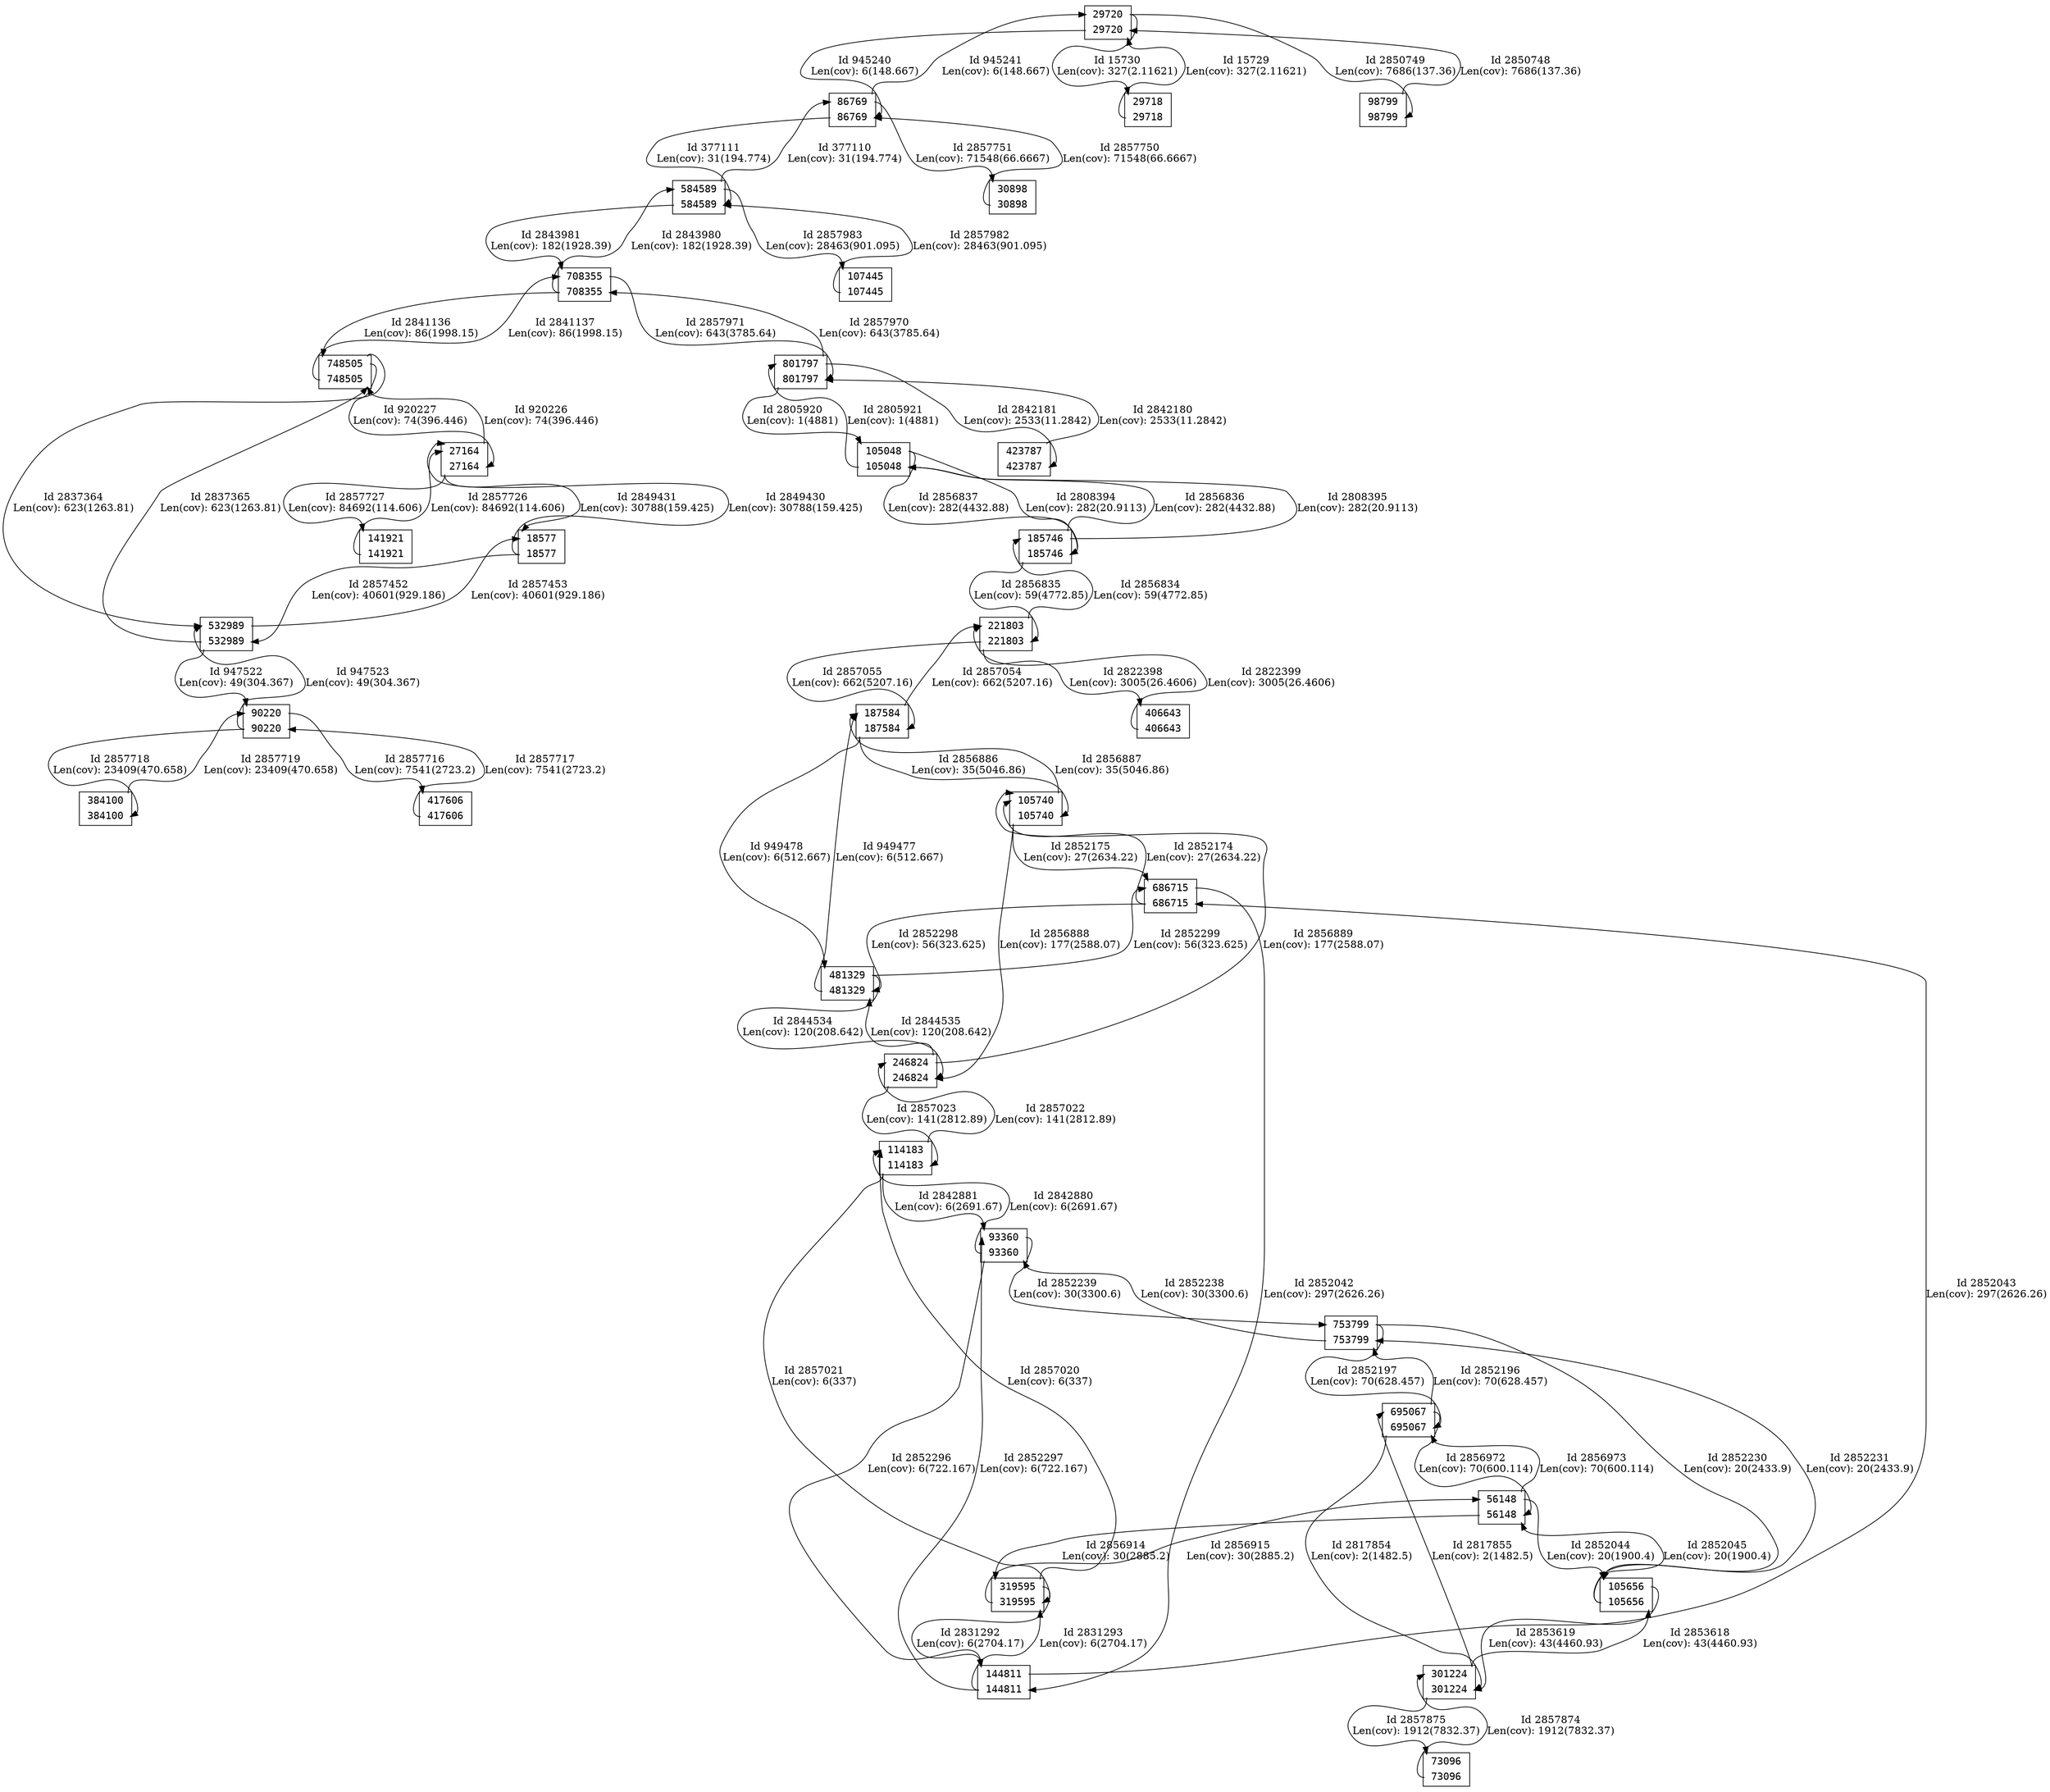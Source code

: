 digraph mygraph {
node[fontname=<Courier>,shape=<plaintext>]
vertex_0x26dba760_0x26dbb4b0[label=<<TABLE bgcolor = "white">
<TR><TD BORDER = "0" PORT = "port_0x26dba760_in"></TD><TD BORDER = "0" PORT = "port_">29719</TD><TD BORDER = "0" PORT = "port_0x26dba760out_"></TD></TR>
<TR><TD BORDER = "0" PORT = "port_0x26dbb4b0out_"></TD><TD BORDER = "0" PORT = "port_">29719</TD><TD BORDER = "0" PORT = "port_0x26dbb4b0_in"></TD></TR>
</TABLE>>,style=<filled>,color=<black>,fillcolor=<white>]
vertex_0x26dba7f0_0x26dbaee0[label=<<TABLE bgcolor = "white">
<TR><TD BORDER = "0" PORT = "port_0x26dba7f0_in"></TD><TD BORDER = "0" PORT = "port_">29717</TD><TD BORDER = "0" PORT = "port_0x26dba7f0out_"></TD></TR>
<TR><TD BORDER = "0" PORT = "port_0x26dbaee0out_"></TD><TD BORDER = "0" PORT = "port_">29717</TD><TD BORDER = "0" PORT = "port_0x26dbaee0_in"></TD></TR>
</TABLE>>,style=<filled>,color=<black>,fillcolor=<white>]
vertex_0x26dba7f0_0x26dbaee0[label=<<TABLE bgcolor = "white">
<TR><TD BORDER = "0" PORT = "port_0x26dbaee0_in"></TD><TD BORDER = "0" PORT = "port_">29718</TD><TD BORDER = "0" PORT = "port_0x26dbaee0out_"></TD></TR>
<TR><TD BORDER = "0" PORT = "port_0x26dba7f0out_"></TD><TD BORDER = "0" PORT = "port_">29718</TD><TD BORDER = "0" PORT = "port_0x26dba7f0_in"></TD></TR>
</TABLE>>,style=<filled>,color=<black>,fillcolor=<white>]
vertex_0x26dba760_0x26dbb4b0[label=<<TABLE bgcolor = "white">
<TR><TD BORDER = "0" PORT = "port_0x26dbb4b0_in"></TD><TD BORDER = "0" PORT = "port_">29720</TD><TD BORDER = "0" PORT = "port_0x26dbb4b0out_"></TD></TR>
<TR><TD BORDER = "0" PORT = "port_0x26dba760out_"></TD><TD BORDER = "0" PORT = "port_">29720</TD><TD BORDER = "0" PORT = "port_0x26dba760_in"></TD></TR>
</TABLE>>,style=<filled>,color=<black>,fillcolor=<white>]
vertex_0x26dbb5d0_0x26dbc0a0[label=<<TABLE bgcolor = "white">
<TR><TD BORDER = "0" PORT = "port_0x26dbb5d0_in"></TD><TD BORDER = "0" PORT = "port_">30897</TD><TD BORDER = "0" PORT = "port_0x26dbb5d0out_"></TD></TR>
<TR><TD BORDER = "0" PORT = "port_0x26dbc0a0out_"></TD><TD BORDER = "0" PORT = "port_">30897</TD><TD BORDER = "0" PORT = "port_0x26dbc0a0_in"></TD></TR>
</TABLE>>,style=<filled>,color=<black>,fillcolor=<white>]
vertex_0x26dbb5d0_0x26dbc0a0[label=<<TABLE bgcolor = "white">
<TR><TD BORDER = "0" PORT = "port_0x26dbc0a0_in"></TD><TD BORDER = "0" PORT = "port_">30898</TD><TD BORDER = "0" PORT = "port_0x26dbc0a0out_"></TD></TR>
<TR><TD BORDER = "0" PORT = "port_0x26dbb5d0out_"></TD><TD BORDER = "0" PORT = "port_">30898</TD><TD BORDER = "0" PORT = "port_0x26dbb5d0_in"></TD></TR>
</TABLE>>,style=<filled>,color=<black>,fillcolor=<white>]
vertex_0x26dbc0f0_0x26dbc5c0[label=<<TABLE bgcolor = "white">
<TR><TD BORDER = "0" PORT = "port_0x26dbc0f0_in"></TD><TD BORDER = "0" PORT = "port_">18578</TD><TD BORDER = "0" PORT = "port_0x26dbc0f0out_"></TD></TR>
<TR><TD BORDER = "0" PORT = "port_0x26dbc5c0out_"></TD><TD BORDER = "0" PORT = "port_">18578</TD><TD BORDER = "0" PORT = "port_0x26dbc5c0_in"></TD></TR>
</TABLE>>,style=<filled>,color=<black>,fillcolor=<white>]
vertex_0x26dbc0f0_0x26dbc5c0[label=<<TABLE bgcolor = "white">
<TR><TD BORDER = "0" PORT = "port_0x26dbc5c0_in"></TD><TD BORDER = "0" PORT = "port_">18577</TD><TD BORDER = "0" PORT = "port_0x26dbc5c0out_"></TD></TR>
<TR><TD BORDER = "0" PORT = "port_0x26dbc0f0out_"></TD><TD BORDER = "0" PORT = "port_">18577</TD><TD BORDER = "0" PORT = "port_0x26dbc0f0_in"></TD></TR>
</TABLE>>,style=<filled>,color=<black>,fillcolor=<white>]
vertex_0x26dbc610_0x26dbc660[label=<<TABLE bgcolor = "white">
<TR><TD BORDER = "0" PORT = "port_0x26dbc610_in"></TD><TD BORDER = "0" PORT = "port_">27163</TD><TD BORDER = "0" PORT = "port_0x26dbc610out_"></TD></TR>
<TR><TD BORDER = "0" PORT = "port_0x26dbc660out_"></TD><TD BORDER = "0" PORT = "port_">27163</TD><TD BORDER = "0" PORT = "port_0x26dbc660_in"></TD></TR>
</TABLE>>,style=<filled>,color=<black>,fillcolor=<white>]
vertex_0x26dbc610_0x26dbc660[label=<<TABLE bgcolor = "white">
<TR><TD BORDER = "0" PORT = "port_0x26dbc660_in"></TD><TD BORDER = "0" PORT = "port_">27164</TD><TD BORDER = "0" PORT = "port_0x26dbc660out_"></TD></TR>
<TR><TD BORDER = "0" PORT = "port_0x26dbc610out_"></TD><TD BORDER = "0" PORT = "port_">27164</TD><TD BORDER = "0" PORT = "port_0x26dbc610_in"></TD></TR>
</TABLE>>,style=<filled>,color=<black>,fillcolor=<white>]
vertex_0x26dbc6b0_0x26dbc700[label=<<TABLE bgcolor = "white">
<TR><TD BORDER = "0" PORT = "port_0x26dbc6b0_in"></TD><TD BORDER = "0" PORT = "port_">56147</TD><TD BORDER = "0" PORT = "port_0x26dbc6b0out_"></TD></TR>
<TR><TD BORDER = "0" PORT = "port_0x26dbc700out_"></TD><TD BORDER = "0" PORT = "port_">56147</TD><TD BORDER = "0" PORT = "port_0x26dbc700_in"></TD></TR>
</TABLE>>,style=<filled>,color=<black>,fillcolor=<white>]
vertex_0x26dbc6b0_0x26dbc700[label=<<TABLE bgcolor = "white">
<TR><TD BORDER = "0" PORT = "port_0x26dbc700_in"></TD><TD BORDER = "0" PORT = "port_">56148</TD><TD BORDER = "0" PORT = "port_0x26dbc700out_"></TD></TR>
<TR><TD BORDER = "0" PORT = "port_0x26dbc6b0out_"></TD><TD BORDER = "0" PORT = "port_">56148</TD><TD BORDER = "0" PORT = "port_0x26dbc6b0_in"></TD></TR>
</TABLE>>,style=<filled>,color=<black>,fillcolor=<white>]
vertex_0x26dbc750_0x26dbc7a0[label=<<TABLE bgcolor = "white">
<TR><TD BORDER = "0" PORT = "port_0x26dbc750_in"></TD><TD BORDER = "0" PORT = "port_">801798</TD><TD BORDER = "0" PORT = "port_0x26dbc750out_"></TD></TR>
<TR><TD BORDER = "0" PORT = "port_0x26dbc7a0out_"></TD><TD BORDER = "0" PORT = "port_">801798</TD><TD BORDER = "0" PORT = "port_0x26dbc7a0_in"></TD></TR>
</TABLE>>,style=<filled>,color=<black>,fillcolor=<white>]
vertex_0x26dbc750_0x26dbc7a0[label=<<TABLE bgcolor = "white">
<TR><TD BORDER = "0" PORT = "port_0x26dbc7a0_in"></TD><TD BORDER = "0" PORT = "port_">801797</TD><TD BORDER = "0" PORT = "port_0x26dbc7a0out_"></TD></TR>
<TR><TD BORDER = "0" PORT = "port_0x26dbc750out_"></TD><TD BORDER = "0" PORT = "port_">801797</TD><TD BORDER = "0" PORT = "port_0x26dbc750_in"></TD></TR>
</TABLE>>,style=<filled>,color=<black>,fillcolor=<white>]
vertex_0x26dbc820_0x26dbc870[label=<<TABLE bgcolor = "white">
<TR><TD BORDER = "0" PORT = "port_0x26dbc820_in"></TD><TD BORDER = "0" PORT = "port_">73095</TD><TD BORDER = "0" PORT = "port_0x26dbc820out_"></TD></TR>
<TR><TD BORDER = "0" PORT = "port_0x26dbc870out_"></TD><TD BORDER = "0" PORT = "port_">73095</TD><TD BORDER = "0" PORT = "port_0x26dbc870_in"></TD></TR>
</TABLE>>,style=<filled>,color=<black>,fillcolor=<white>]
vertex_0x26dbc820_0x26dbc870[label=<<TABLE bgcolor = "white">
<TR><TD BORDER = "0" PORT = "port_0x26dbc870_in"></TD><TD BORDER = "0" PORT = "port_">73096</TD><TD BORDER = "0" PORT = "port_0x26dbc870out_"></TD></TR>
<TR><TD BORDER = "0" PORT = "port_0x26dbc820out_"></TD><TD BORDER = "0" PORT = "port_">73096</TD><TD BORDER = "0" PORT = "port_0x26dbc820_in"></TD></TR>
</TABLE>>,style=<filled>,color=<black>,fillcolor=<white>]
vertex_0x26dbc8c0_0x26dbc910[label=<<TABLE bgcolor = "white">
<TR><TD BORDER = "0" PORT = "port_0x26dbc8c0_in"></TD><TD BORDER = "0" PORT = "port_">686716</TD><TD BORDER = "0" PORT = "port_0x26dbc8c0out_"></TD></TR>
<TR><TD BORDER = "0" PORT = "port_0x26dbc910out_"></TD><TD BORDER = "0" PORT = "port_">686716</TD><TD BORDER = "0" PORT = "port_0x26dbc910_in"></TD></TR>
</TABLE>>,style=<filled>,color=<black>,fillcolor=<white>]
vertex_0x26dbc8c0_0x26dbc910[label=<<TABLE bgcolor = "white">
<TR><TD BORDER = "0" PORT = "port_0x26dbc910_in"></TD><TD BORDER = "0" PORT = "port_">686715</TD><TD BORDER = "0" PORT = "port_0x26dbc910out_"></TD></TR>
<TR><TD BORDER = "0" PORT = "port_0x26dbc8c0out_"></TD><TD BORDER = "0" PORT = "port_">686715</TD><TD BORDER = "0" PORT = "port_0x26dbc8c0_in"></TD></TR>
</TABLE>>,style=<filled>,color=<black>,fillcolor=<white>]
vertex_0x26dbc960_0x26dbc9b0[label=<<TABLE bgcolor = "white">
<TR><TD BORDER = "0" PORT = "port_0x26dbc960_in"></TD><TD BORDER = "0" PORT = "port_">695068</TD><TD BORDER = "0" PORT = "port_0x26dbc960out_"></TD></TR>
<TR><TD BORDER = "0" PORT = "port_0x26dbc9b0out_"></TD><TD BORDER = "0" PORT = "port_">695068</TD><TD BORDER = "0" PORT = "port_0x26dbc9b0_in"></TD></TR>
</TABLE>>,style=<filled>,color=<black>,fillcolor=<white>]
vertex_0x26dbc960_0x26dbc9b0[label=<<TABLE bgcolor = "white">
<TR><TD BORDER = "0" PORT = "port_0x26dbc9b0_in"></TD><TD BORDER = "0" PORT = "port_">695067</TD><TD BORDER = "0" PORT = "port_0x26dbc9b0out_"></TD></TR>
<TR><TD BORDER = "0" PORT = "port_0x26dbc960out_"></TD><TD BORDER = "0" PORT = "port_">695067</TD><TD BORDER = "0" PORT = "port_0x26dbc960_in"></TD></TR>
</TABLE>>,style=<filled>,color=<black>,fillcolor=<white>]
vertex_0x26dbca00_0x26dbca50[label=<<TABLE bgcolor = "white">
<TR><TD BORDER = "0" PORT = "port_0x26dbca00_in"></TD><TD BORDER = "0" PORT = "port_">708356</TD><TD BORDER = "0" PORT = "port_0x26dbca00out_"></TD></TR>
<TR><TD BORDER = "0" PORT = "port_0x26dbca50out_"></TD><TD BORDER = "0" PORT = "port_">708356</TD><TD BORDER = "0" PORT = "port_0x26dbca50_in"></TD></TR>
</TABLE>>,style=<filled>,color=<black>,fillcolor=<white>]
vertex_0x26dbca00_0x26dbca50[label=<<TABLE bgcolor = "white">
<TR><TD BORDER = "0" PORT = "port_0x26dbca50_in"></TD><TD BORDER = "0" PORT = "port_">708355</TD><TD BORDER = "0" PORT = "port_0x26dbca50out_"></TD></TR>
<TR><TD BORDER = "0" PORT = "port_0x26dbca00out_"></TD><TD BORDER = "0" PORT = "port_">708355</TD><TD BORDER = "0" PORT = "port_0x26dbca00_in"></TD></TR>
</TABLE>>,style=<filled>,color=<black>,fillcolor=<white>]
vertex_0x26dbcaa0_0x26dbcaf0[label=<<TABLE bgcolor = "white">
<TR><TD BORDER = "0" PORT = "port_0x26dbcaa0_in"></TD><TD BORDER = "0" PORT = "port_">748506</TD><TD BORDER = "0" PORT = "port_0x26dbcaa0out_"></TD></TR>
<TR><TD BORDER = "0" PORT = "port_0x26dbcaf0out_"></TD><TD BORDER = "0" PORT = "port_">748506</TD><TD BORDER = "0" PORT = "port_0x26dbcaf0_in"></TD></TR>
</TABLE>>,style=<filled>,color=<black>,fillcolor=<white>]
vertex_0x26dbcaa0_0x26dbcaf0[label=<<TABLE bgcolor = "white">
<TR><TD BORDER = "0" PORT = "port_0x26dbcaf0_in"></TD><TD BORDER = "0" PORT = "port_">748505</TD><TD BORDER = "0" PORT = "port_0x26dbcaf0out_"></TD></TR>
<TR><TD BORDER = "0" PORT = "port_0x26dbcaa0out_"></TD><TD BORDER = "0" PORT = "port_">748505</TD><TD BORDER = "0" PORT = "port_0x26dbcaa0_in"></TD></TR>
</TABLE>>,style=<filled>,color=<black>,fillcolor=<white>]
vertex_0x26dbcb60_0x26dbcbb0[label=<<TABLE bgcolor = "white">
<TR><TD BORDER = "0" PORT = "port_0x26dbcb60_in"></TD><TD BORDER = "0" PORT = "port_">753800</TD><TD BORDER = "0" PORT = "port_0x26dbcb60out_"></TD></TR>
<TR><TD BORDER = "0" PORT = "port_0x26dbcbb0out_"></TD><TD BORDER = "0" PORT = "port_">753800</TD><TD BORDER = "0" PORT = "port_0x26dbcbb0_in"></TD></TR>
</TABLE>>,style=<filled>,color=<black>,fillcolor=<white>]
vertex_0x26dbcb60_0x26dbcbb0[label=<<TABLE bgcolor = "white">
<TR><TD BORDER = "0" PORT = "port_0x26dbcbb0_in"></TD><TD BORDER = "0" PORT = "port_">753799</TD><TD BORDER = "0" PORT = "port_0x26dbcbb0out_"></TD></TR>
<TR><TD BORDER = "0" PORT = "port_0x26dbcb60out_"></TD><TD BORDER = "0" PORT = "port_">753799</TD><TD BORDER = "0" PORT = "port_0x26dbcb60_in"></TD></TR>
</TABLE>>,style=<filled>,color=<black>,fillcolor=<white>]
vertex_0x26dbcc40_0x26dbcc90[label=<<TABLE bgcolor = "white">
<TR><TD BORDER = "0" PORT = "port_0x26dbcc40_in"></TD><TD BORDER = "0" PORT = "port_">185745</TD><TD BORDER = "0" PORT = "port_0x26dbcc40out_"></TD></TR>
<TR><TD BORDER = "0" PORT = "port_0x26dbcc90out_"></TD><TD BORDER = "0" PORT = "port_">185745</TD><TD BORDER = "0" PORT = "port_0x26dbcc90_in"></TD></TR>
</TABLE>>,style=<filled>,color=<black>,fillcolor=<white>]
vertex_0x26dbcc40_0x26dbcc90[label=<<TABLE bgcolor = "white">
<TR><TD BORDER = "0" PORT = "port_0x26dbcc90_in"></TD><TD BORDER = "0" PORT = "port_">185746</TD><TD BORDER = "0" PORT = "port_0x26dbcc90out_"></TD></TR>
<TR><TD BORDER = "0" PORT = "port_0x26dbcc40out_"></TD><TD BORDER = "0" PORT = "port_">185746</TD><TD BORDER = "0" PORT = "port_0x26dbcc40_in"></TD></TR>
</TABLE>>,style=<filled>,color=<black>,fillcolor=<white>]
vertex_0x26dbcd20_0x26dbcd70[label=<<TABLE bgcolor = "white">
<TR><TD BORDER = "0" PORT = "port_0x26dbcd20_in"></TD><TD BORDER = "0" PORT = "port_">187583</TD><TD BORDER = "0" PORT = "port_0x26dbcd20out_"></TD></TR>
<TR><TD BORDER = "0" PORT = "port_0x26dbcd70out_"></TD><TD BORDER = "0" PORT = "port_">187583</TD><TD BORDER = "0" PORT = "port_0x26dbcd70_in"></TD></TR>
</TABLE>>,style=<filled>,color=<black>,fillcolor=<white>]
vertex_0x26dbcd20_0x26dbcd70[label=<<TABLE bgcolor = "white">
<TR><TD BORDER = "0" PORT = "port_0x26dbcd70_in"></TD><TD BORDER = "0" PORT = "port_">187584</TD><TD BORDER = "0" PORT = "port_0x26dbcd70out_"></TD></TR>
<TR><TD BORDER = "0" PORT = "port_0x26dbcd20out_"></TD><TD BORDER = "0" PORT = "port_">187584</TD><TD BORDER = "0" PORT = "port_0x26dbcd20_in"></TD></TR>
</TABLE>>,style=<filled>,color=<black>,fillcolor=<white>]
vertex_0x26dbcdf0_0x26dbce40[label=<<TABLE bgcolor = "white">
<TR><TD BORDER = "0" PORT = "port_0x26dbcdf0_in"></TD><TD BORDER = "0" PORT = "port_">86770</TD><TD BORDER = "0" PORT = "port_0x26dbcdf0out_"></TD></TR>
<TR><TD BORDER = "0" PORT = "port_0x26dbce40out_"></TD><TD BORDER = "0" PORT = "port_">86770</TD><TD BORDER = "0" PORT = "port_0x26dbce40_in"></TD></TR>
</TABLE>>,style=<filled>,color=<black>,fillcolor=<white>]
vertex_0x26dbcdf0_0x26dbce40[label=<<TABLE bgcolor = "white">
<TR><TD BORDER = "0" PORT = "port_0x26dbce40_in"></TD><TD BORDER = "0" PORT = "port_">86769</TD><TD BORDER = "0" PORT = "port_0x26dbce40out_"></TD></TR>
<TR><TD BORDER = "0" PORT = "port_0x26dbcdf0out_"></TD><TD BORDER = "0" PORT = "port_">86769</TD><TD BORDER = "0" PORT = "port_0x26dbcdf0_in"></TD></TR>
</TABLE>>,style=<filled>,color=<black>,fillcolor=<white>]
vertex_0x26dbced0_0x26dbcf20[label=<<TABLE bgcolor = "white">
<TR><TD BORDER = "0" PORT = "port_0x26dbced0_in"></TD><TD BORDER = "0" PORT = "port_">90219</TD><TD BORDER = "0" PORT = "port_0x26dbced0out_"></TD></TR>
<TR><TD BORDER = "0" PORT = "port_0x26dbcf20out_"></TD><TD BORDER = "0" PORT = "port_">90219</TD><TD BORDER = "0" PORT = "port_0x26dbcf20_in"></TD></TR>
</TABLE>>,style=<filled>,color=<black>,fillcolor=<white>]
vertex_0x26dbced0_0x26dbcf20[label=<<TABLE bgcolor = "white">
<TR><TD BORDER = "0" PORT = "port_0x26dbcf20_in"></TD><TD BORDER = "0" PORT = "port_">90220</TD><TD BORDER = "0" PORT = "port_0x26dbcf20out_"></TD></TR>
<TR><TD BORDER = "0" PORT = "port_0x26dbced0out_"></TD><TD BORDER = "0" PORT = "port_">90220</TD><TD BORDER = "0" PORT = "port_0x26dbced0_in"></TD></TR>
</TABLE>>,style=<filled>,color=<black>,fillcolor=<white>]
vertex_0x26dbcfb0_0x26dbd000[label=<<TABLE bgcolor = "white">
<TR><TD BORDER = "0" PORT = "port_0x26dbcfb0_in"></TD><TD BORDER = "0" PORT = "port_">93359</TD><TD BORDER = "0" PORT = "port_0x26dbcfb0out_"></TD></TR>
<TR><TD BORDER = "0" PORT = "port_0x26dbd000out_"></TD><TD BORDER = "0" PORT = "port_">93359</TD><TD BORDER = "0" PORT = "port_0x26dbd000_in"></TD></TR>
</TABLE>>,style=<filled>,color=<black>,fillcolor=<white>]
vertex_0x26dbcfb0_0x26dbd000[label=<<TABLE bgcolor = "white">
<TR><TD BORDER = "0" PORT = "port_0x26dbd000_in"></TD><TD BORDER = "0" PORT = "port_">93360</TD><TD BORDER = "0" PORT = "port_0x26dbd000out_"></TD></TR>
<TR><TD BORDER = "0" PORT = "port_0x26dbcfb0out_"></TD><TD BORDER = "0" PORT = "port_">93360</TD><TD BORDER = "0" PORT = "port_0x26dbcfb0_in"></TD></TR>
</TABLE>>,style=<filled>,color=<black>,fillcolor=<white>]
vertex_0x26dbd090_0x26dbd0e0[label=<<TABLE bgcolor = "white">
<TR><TD BORDER = "0" PORT = "port_0x26dbd090_in"></TD><TD BORDER = "0" PORT = "port_">98800</TD><TD BORDER = "0" PORT = "port_0x26dbd090out_"></TD></TR>
<TR><TD BORDER = "0" PORT = "port_0x26dbd0e0out_"></TD><TD BORDER = "0" PORT = "port_">98800</TD><TD BORDER = "0" PORT = "port_0x26dbd0e0_in"></TD></TR>
</TABLE>>,style=<filled>,color=<black>,fillcolor=<white>]
vertex_0x26dbd090_0x26dbd0e0[label=<<TABLE bgcolor = "white">
<TR><TD BORDER = "0" PORT = "port_0x26dbd0e0_in"></TD><TD BORDER = "0" PORT = "port_">98799</TD><TD BORDER = "0" PORT = "port_0x26dbd0e0out_"></TD></TR>
<TR><TD BORDER = "0" PORT = "port_0x26dbd090out_"></TD><TD BORDER = "0" PORT = "port_">98799</TD><TD BORDER = "0" PORT = "port_0x26dbd090_in"></TD></TR>
</TABLE>>,style=<filled>,color=<black>,fillcolor=<white>]
vertex_0x26dbd170_0x26dbd1c0[label=<<TABLE bgcolor = "white">
<TR><TD BORDER = "0" PORT = "port_0x26dbd170_in"></TD><TD BORDER = "0" PORT = "port_">105047</TD><TD BORDER = "0" PORT = "port_0x26dbd170out_"></TD></TR>
<TR><TD BORDER = "0" PORT = "port_0x26dbd1c0out_"></TD><TD BORDER = "0" PORT = "port_">105047</TD><TD BORDER = "0" PORT = "port_0x26dbd1c0_in"></TD></TR>
</TABLE>>,style=<filled>,color=<black>,fillcolor=<white>]
vertex_0x26dbd170_0x26dbd1c0[label=<<TABLE bgcolor = "white">
<TR><TD BORDER = "0" PORT = "port_0x26dbd1c0_in"></TD><TD BORDER = "0" PORT = "port_">105048</TD><TD BORDER = "0" PORT = "port_0x26dbd1c0out_"></TD></TR>
<TR><TD BORDER = "0" PORT = "port_0x26dbd170out_"></TD><TD BORDER = "0" PORT = "port_">105048</TD><TD BORDER = "0" PORT = "port_0x26dbd170_in"></TD></TR>
</TABLE>>,style=<filled>,color=<black>,fillcolor=<white>]
vertex_0x26dbd250_0x26dbd2a0[label=<<TABLE bgcolor = "white">
<TR><TD BORDER = "0" PORT = "port_0x26dbd250_in"></TD><TD BORDER = "0" PORT = "port_">105655</TD><TD BORDER = "0" PORT = "port_0x26dbd250out_"></TD></TR>
<TR><TD BORDER = "0" PORT = "port_0x26dbd2a0out_"></TD><TD BORDER = "0" PORT = "port_">105655</TD><TD BORDER = "0" PORT = "port_0x26dbd2a0_in"></TD></TR>
</TABLE>>,style=<filled>,color=<black>,fillcolor=<white>]
vertex_0x26dbd250_0x26dbd2a0[label=<<TABLE bgcolor = "white">
<TR><TD BORDER = "0" PORT = "port_0x26dbd2a0_in"></TD><TD BORDER = "0" PORT = "port_">105656</TD><TD BORDER = "0" PORT = "port_0x26dbd2a0out_"></TD></TR>
<TR><TD BORDER = "0" PORT = "port_0x26dbd250out_"></TD><TD BORDER = "0" PORT = "port_">105656</TD><TD BORDER = "0" PORT = "port_0x26dbd250_in"></TD></TR>
</TABLE>>,style=<filled>,color=<black>,fillcolor=<white>]
vertex_0x26dbd330_0x26dbd380[label=<<TABLE bgcolor = "white">
<TR><TD BORDER = "0" PORT = "port_0x26dbd330_in"></TD><TD BORDER = "0" PORT = "port_">105739</TD><TD BORDER = "0" PORT = "port_0x26dbd330out_"></TD></TR>
<TR><TD BORDER = "0" PORT = "port_0x26dbd380out_"></TD><TD BORDER = "0" PORT = "port_">105739</TD><TD BORDER = "0" PORT = "port_0x26dbd380_in"></TD></TR>
</TABLE>>,style=<filled>,color=<black>,fillcolor=<white>]
vertex_0x26dbd330_0x26dbd380[label=<<TABLE bgcolor = "white">
<TR><TD BORDER = "0" PORT = "port_0x26dbd380_in"></TD><TD BORDER = "0" PORT = "port_">105740</TD><TD BORDER = "0" PORT = "port_0x26dbd380out_"></TD></TR>
<TR><TD BORDER = "0" PORT = "port_0x26dbd330out_"></TD><TD BORDER = "0" PORT = "port_">105740</TD><TD BORDER = "0" PORT = "port_0x26dbd330_in"></TD></TR>
</TABLE>>,style=<filled>,color=<black>,fillcolor=<white>]
vertex_0x26dbd410_0x26dbd460[label=<<TABLE bgcolor = "white">
<TR><TD BORDER = "0" PORT = "port_0x26dbd410_in"></TD><TD BORDER = "0" PORT = "port_">107446</TD><TD BORDER = "0" PORT = "port_0x26dbd410out_"></TD></TR>
<TR><TD BORDER = "0" PORT = "port_0x26dbd460out_"></TD><TD BORDER = "0" PORT = "port_">107446</TD><TD BORDER = "0" PORT = "port_0x26dbd460_in"></TD></TR>
</TABLE>>,style=<filled>,color=<black>,fillcolor=<white>]
vertex_0x26dbd410_0x26dbd460[label=<<TABLE bgcolor = "white">
<TR><TD BORDER = "0" PORT = "port_0x26dbd460_in"></TD><TD BORDER = "0" PORT = "port_">107445</TD><TD BORDER = "0" PORT = "port_0x26dbd460out_"></TD></TR>
<TR><TD BORDER = "0" PORT = "port_0x26dbd410out_"></TD><TD BORDER = "0" PORT = "port_">107445</TD><TD BORDER = "0" PORT = "port_0x26dbd410_in"></TD></TR>
</TABLE>>,style=<filled>,color=<black>,fillcolor=<white>]
vertex_0x26dbd4f0_0x26dbd540[label=<<TABLE bgcolor = "white">
<TR><TD BORDER = "0" PORT = "port_0x26dbd4f0_in"></TD><TD BORDER = "0" PORT = "port_">114184</TD><TD BORDER = "0" PORT = "port_0x26dbd4f0out_"></TD></TR>
<TR><TD BORDER = "0" PORT = "port_0x26dbd540out_"></TD><TD BORDER = "0" PORT = "port_">114184</TD><TD BORDER = "0" PORT = "port_0x26dbd540_in"></TD></TR>
</TABLE>>,style=<filled>,color=<black>,fillcolor=<white>]
vertex_0x26dbd4f0_0x26dbd540[label=<<TABLE bgcolor = "white">
<TR><TD BORDER = "0" PORT = "port_0x26dbd540_in"></TD><TD BORDER = "0" PORT = "port_">114183</TD><TD BORDER = "0" PORT = "port_0x26dbd540out_"></TD></TR>
<TR><TD BORDER = "0" PORT = "port_0x26dbd4f0out_"></TD><TD BORDER = "0" PORT = "port_">114183</TD><TD BORDER = "0" PORT = "port_0x26dbd4f0_in"></TD></TR>
</TABLE>>,style=<filled>,color=<black>,fillcolor=<white>]
vertex_0x26dbd5d0_0x26dbd620[label=<<TABLE bgcolor = "white">
<TR><TD BORDER = "0" PORT = "port_0x26dbd5d0_in"></TD><TD BORDER = "0" PORT = "port_">141922</TD><TD BORDER = "0" PORT = "port_0x26dbd5d0out_"></TD></TR>
<TR><TD BORDER = "0" PORT = "port_0x26dbd620out_"></TD><TD BORDER = "0" PORT = "port_">141922</TD><TD BORDER = "0" PORT = "port_0x26dbd620_in"></TD></TR>
</TABLE>>,style=<filled>,color=<black>,fillcolor=<white>]
vertex_0x26dbd5d0_0x26dbd620[label=<<TABLE bgcolor = "white">
<TR><TD BORDER = "0" PORT = "port_0x26dbd620_in"></TD><TD BORDER = "0" PORT = "port_">141921</TD><TD BORDER = "0" PORT = "port_0x26dbd620out_"></TD></TR>
<TR><TD BORDER = "0" PORT = "port_0x26dbd5d0out_"></TD><TD BORDER = "0" PORT = "port_">141921</TD><TD BORDER = "0" PORT = "port_0x26dbd5d0_in"></TD></TR>
</TABLE>>,style=<filled>,color=<black>,fillcolor=<white>]
vertex_0x26dbd6b0_0x26dbd700[label=<<TABLE bgcolor = "white">
<TR><TD BORDER = "0" PORT = "port_0x26dbd6b0_in"></TD><TD BORDER = "0" PORT = "port_">144812</TD><TD BORDER = "0" PORT = "port_0x26dbd6b0out_"></TD></TR>
<TR><TD BORDER = "0" PORT = "port_0x26dbd700out_"></TD><TD BORDER = "0" PORT = "port_">144812</TD><TD BORDER = "0" PORT = "port_0x26dbd700_in"></TD></TR>
</TABLE>>,style=<filled>,color=<black>,fillcolor=<white>]
vertex_0x26dbd6b0_0x26dbd700[label=<<TABLE bgcolor = "white">
<TR><TD BORDER = "0" PORT = "port_0x26dbd700_in"></TD><TD BORDER = "0" PORT = "port_">144811</TD><TD BORDER = "0" PORT = "port_0x26dbd700out_"></TD></TR>
<TR><TD BORDER = "0" PORT = "port_0x26dbd6b0out_"></TD><TD BORDER = "0" PORT = "port_">144811</TD><TD BORDER = "0" PORT = "port_0x26dbd6b0_in"></TD></TR>
</TABLE>>,style=<filled>,color=<black>,fillcolor=<white>]
vertex_0x26dbdaf0_0x26dbdb40[label=<<TABLE bgcolor = "white">
<TR><TD BORDER = "0" PORT = "port_0x26dbdaf0_in"></TD><TD BORDER = "0" PORT = "port_">221804</TD><TD BORDER = "0" PORT = "port_0x26dbdaf0out_"></TD></TR>
<TR><TD BORDER = "0" PORT = "port_0x26dbdb40out_"></TD><TD BORDER = "0" PORT = "port_">221804</TD><TD BORDER = "0" PORT = "port_0x26dbdb40_in"></TD></TR>
</TABLE>>,style=<filled>,color=<black>,fillcolor=<white>]
vertex_0x26dbdaf0_0x26dbdb40[label=<<TABLE bgcolor = "white">
<TR><TD BORDER = "0" PORT = "port_0x26dbdb40_in"></TD><TD BORDER = "0" PORT = "port_">221803</TD><TD BORDER = "0" PORT = "port_0x26dbdb40out_"></TD></TR>
<TR><TD BORDER = "0" PORT = "port_0x26dbdaf0out_"></TD><TD BORDER = "0" PORT = "port_">221803</TD><TD BORDER = "0" PORT = "port_0x26dbdaf0_in"></TD></TR>
</TABLE>>,style=<filled>,color=<black>,fillcolor=<white>]
vertex_0x26dbdbd0_0x26dbdc20[label=<<TABLE bgcolor = "white">
<TR><TD BORDER = "0" PORT = "port_0x26dbdbd0_in"></TD><TD BORDER = "0" PORT = "port_">246823</TD><TD BORDER = "0" PORT = "port_0x26dbdbd0out_"></TD></TR>
<TR><TD BORDER = "0" PORT = "port_0x26dbdc20out_"></TD><TD BORDER = "0" PORT = "port_">246823</TD><TD BORDER = "0" PORT = "port_0x26dbdc20_in"></TD></TR>
</TABLE>>,style=<filled>,color=<black>,fillcolor=<white>]
vertex_0x26dbdbd0_0x26dbdc20[label=<<TABLE bgcolor = "white">
<TR><TD BORDER = "0" PORT = "port_0x26dbdc20_in"></TD><TD BORDER = "0" PORT = "port_">246824</TD><TD BORDER = "0" PORT = "port_0x26dbdc20out_"></TD></TR>
<TR><TD BORDER = "0" PORT = "port_0x26dbdbd0out_"></TD><TD BORDER = "0" PORT = "port_">246824</TD><TD BORDER = "0" PORT = "port_0x26dbdbd0_in"></TD></TR>
</TABLE>>,style=<filled>,color=<black>,fillcolor=<white>]
vertex_0x26dbdcb0_0x26dbdd00[label=<<TABLE bgcolor = "white">
<TR><TD BORDER = "0" PORT = "port_0x26dbdcb0_in"></TD><TD BORDER = "0" PORT = "port_">301223</TD><TD BORDER = "0" PORT = "port_0x26dbdcb0out_"></TD></TR>
<TR><TD BORDER = "0" PORT = "port_0x26dbdd00out_"></TD><TD BORDER = "0" PORT = "port_">301223</TD><TD BORDER = "0" PORT = "port_0x26dbdd00_in"></TD></TR>
</TABLE>>,style=<filled>,color=<black>,fillcolor=<white>]
vertex_0x26dbdcb0_0x26dbdd00[label=<<TABLE bgcolor = "white">
<TR><TD BORDER = "0" PORT = "port_0x26dbdd00_in"></TD><TD BORDER = "0" PORT = "port_">301224</TD><TD BORDER = "0" PORT = "port_0x26dbdd00out_"></TD></TR>
<TR><TD BORDER = "0" PORT = "port_0x26dbdcb0out_"></TD><TD BORDER = "0" PORT = "port_">301224</TD><TD BORDER = "0" PORT = "port_0x26dbdcb0_in"></TD></TR>
</TABLE>>,style=<filled>,color=<black>,fillcolor=<white>]
vertex_0x26dbdd90_0x26dbdde0[label=<<TABLE bgcolor = "white">
<TR><TD BORDER = "0" PORT = "port_0x26dbdd90_in"></TD><TD BORDER = "0" PORT = "port_">319596</TD><TD BORDER = "0" PORT = "port_0x26dbdd90out_"></TD></TR>
<TR><TD BORDER = "0" PORT = "port_0x26dbdde0out_"></TD><TD BORDER = "0" PORT = "port_">319596</TD><TD BORDER = "0" PORT = "port_0x26dbdde0_in"></TD></TR>
</TABLE>>,style=<filled>,color=<black>,fillcolor=<white>]
vertex_0x26dbdd90_0x26dbdde0[label=<<TABLE bgcolor = "white">
<TR><TD BORDER = "0" PORT = "port_0x26dbdde0_in"></TD><TD BORDER = "0" PORT = "port_">319595</TD><TD BORDER = "0" PORT = "port_0x26dbdde0out_"></TD></TR>
<TR><TD BORDER = "0" PORT = "port_0x26dbdd90out_"></TD><TD BORDER = "0" PORT = "port_">319595</TD><TD BORDER = "0" PORT = "port_0x26dbdd90_in"></TD></TR>
</TABLE>>,style=<filled>,color=<black>,fillcolor=<white>]
vertex_0x26dbde70_0x26dbdec0[label=<<TABLE bgcolor = "white">
<TR><TD BORDER = "0" PORT = "port_0x26dbde70_in"></TD><TD BORDER = "0" PORT = "port_">384099</TD><TD BORDER = "0" PORT = "port_0x26dbde70out_"></TD></TR>
<TR><TD BORDER = "0" PORT = "port_0x26dbdec0out_"></TD><TD BORDER = "0" PORT = "port_">384099</TD><TD BORDER = "0" PORT = "port_0x26dbdec0_in"></TD></TR>
</TABLE>>,style=<filled>,color=<black>,fillcolor=<white>]
vertex_0x26dbde70_0x26dbdec0[label=<<TABLE bgcolor = "white">
<TR><TD BORDER = "0" PORT = "port_0x26dbdec0_in"></TD><TD BORDER = "0" PORT = "port_">384100</TD><TD BORDER = "0" PORT = "port_0x26dbdec0out_"></TD></TR>
<TR><TD BORDER = "0" PORT = "port_0x26dbde70out_"></TD><TD BORDER = "0" PORT = "port_">384100</TD><TD BORDER = "0" PORT = "port_0x26dbde70_in"></TD></TR>
</TABLE>>,style=<filled>,color=<black>,fillcolor=<white>]
vertex_0x26dbdf50_0x26dbdfa0[label=<<TABLE bgcolor = "white">
<TR><TD BORDER = "0" PORT = "port_0x26dbdf50_in"></TD><TD BORDER = "0" PORT = "port_">406644</TD><TD BORDER = "0" PORT = "port_0x26dbdf50out_"></TD></TR>
<TR><TD BORDER = "0" PORT = "port_0x26dbdfa0out_"></TD><TD BORDER = "0" PORT = "port_">406644</TD><TD BORDER = "0" PORT = "port_0x26dbdfa0_in"></TD></TR>
</TABLE>>,style=<filled>,color=<black>,fillcolor=<white>]
vertex_0x26dbdf50_0x26dbdfa0[label=<<TABLE bgcolor = "white">
<TR><TD BORDER = "0" PORT = "port_0x26dbdfa0_in"></TD><TD BORDER = "0" PORT = "port_">406643</TD><TD BORDER = "0" PORT = "port_0x26dbdfa0out_"></TD></TR>
<TR><TD BORDER = "0" PORT = "port_0x26dbdf50out_"></TD><TD BORDER = "0" PORT = "port_">406643</TD><TD BORDER = "0" PORT = "port_0x26dbdf50_in"></TD></TR>
</TABLE>>,style=<filled>,color=<black>,fillcolor=<white>]
vertex_0x26dbe0b0_0x26dbe100[label=<<TABLE bgcolor = "white">
<TR><TD BORDER = "0" PORT = "port_0x26dbe0b0_in"></TD><TD BORDER = "0" PORT = "port_">417605</TD><TD BORDER = "0" PORT = "port_0x26dbe0b0out_"></TD></TR>
<TR><TD BORDER = "0" PORT = "port_0x26dbe100out_"></TD><TD BORDER = "0" PORT = "port_">417605</TD><TD BORDER = "0" PORT = "port_0x26dbe100_in"></TD></TR>
</TABLE>>,style=<filled>,color=<black>,fillcolor=<white>]
vertex_0x26dbe0b0_0x26dbe100[label=<<TABLE bgcolor = "white">
<TR><TD BORDER = "0" PORT = "port_0x26dbe100_in"></TD><TD BORDER = "0" PORT = "port_">417606</TD><TD BORDER = "0" PORT = "port_0x26dbe100out_"></TD></TR>
<TR><TD BORDER = "0" PORT = "port_0x26dbe0b0out_"></TD><TD BORDER = "0" PORT = "port_">417606</TD><TD BORDER = "0" PORT = "port_0x26dbe0b0_in"></TD></TR>
</TABLE>>,style=<filled>,color=<black>,fillcolor=<white>]
vertex_0x26dbe210_0x26dbe260[label=<<TABLE bgcolor = "white">
<TR><TD BORDER = "0" PORT = "port_0x26dbe210_in"></TD><TD BORDER = "0" PORT = "port_">423788</TD><TD BORDER = "0" PORT = "port_0x26dbe210out_"></TD></TR>
<TR><TD BORDER = "0" PORT = "port_0x26dbe260out_"></TD><TD BORDER = "0" PORT = "port_">423788</TD><TD BORDER = "0" PORT = "port_0x26dbe260_in"></TD></TR>
</TABLE>>,style=<filled>,color=<black>,fillcolor=<white>]
vertex_0x26dbe210_0x26dbe260[label=<<TABLE bgcolor = "white">
<TR><TD BORDER = "0" PORT = "port_0x26dbe260_in"></TD><TD BORDER = "0" PORT = "port_">423787</TD><TD BORDER = "0" PORT = "port_0x26dbe260out_"></TD></TR>
<TR><TD BORDER = "0" PORT = "port_0x26dbe210out_"></TD><TD BORDER = "0" PORT = "port_">423787</TD><TD BORDER = "0" PORT = "port_0x26dbe210_in"></TD></TR>
</TABLE>>,style=<filled>,color=<black>,fillcolor=<white>]
vertex_0x26dbe370_0x26dbe3c0[label=<<TABLE bgcolor = "white">
<TR><TD BORDER = "0" PORT = "port_0x26dbe370_in"></TD><TD BORDER = "0" PORT = "port_">481330</TD><TD BORDER = "0" PORT = "port_0x26dbe370out_"></TD></TR>
<TR><TD BORDER = "0" PORT = "port_0x26dbe3c0out_"></TD><TD BORDER = "0" PORT = "port_">481330</TD><TD BORDER = "0" PORT = "port_0x26dbe3c0_in"></TD></TR>
</TABLE>>,style=<filled>,color=<black>,fillcolor=<white>]
vertex_0x26dbe370_0x26dbe3c0[label=<<TABLE bgcolor = "white">
<TR><TD BORDER = "0" PORT = "port_0x26dbe3c0_in"></TD><TD BORDER = "0" PORT = "port_">481329</TD><TD BORDER = "0" PORT = "port_0x26dbe3c0out_"></TD></TR>
<TR><TD BORDER = "0" PORT = "port_0x26dbe370out_"></TD><TD BORDER = "0" PORT = "port_">481329</TD><TD BORDER = "0" PORT = "port_0x26dbe370_in"></TD></TR>
</TABLE>>,style=<filled>,color=<black>,fillcolor=<white>]
vertex_0x26dbe4d0_0x26dbe520[label=<<TABLE bgcolor = "white">
<TR><TD BORDER = "0" PORT = "port_0x26dbe4d0_in"></TD><TD BORDER = "0" PORT = "port_">532990</TD><TD BORDER = "0" PORT = "port_0x26dbe4d0out_"></TD></TR>
<TR><TD BORDER = "0" PORT = "port_0x26dbe520out_"></TD><TD BORDER = "0" PORT = "port_">532990</TD><TD BORDER = "0" PORT = "port_0x26dbe520_in"></TD></TR>
</TABLE>>,style=<filled>,color=<black>,fillcolor=<white>]
vertex_0x26dbe4d0_0x26dbe520[label=<<TABLE bgcolor = "white">
<TR><TD BORDER = "0" PORT = "port_0x26dbe520_in"></TD><TD BORDER = "0" PORT = "port_">532989</TD><TD BORDER = "0" PORT = "port_0x26dbe520out_"></TD></TR>
<TR><TD BORDER = "0" PORT = "port_0x26dbe4d0out_"></TD><TD BORDER = "0" PORT = "port_">532989</TD><TD BORDER = "0" PORT = "port_0x26dbe4d0_in"></TD></TR>
</TABLE>>,style=<filled>,color=<black>,fillcolor=<white>]
vertex_0x26dbe630_0x26dbe680[label=<<TABLE bgcolor = "white">
<TR><TD BORDER = "0" PORT = "port_0x26dbe630_in"></TD><TD BORDER = "0" PORT = "port_">584590</TD><TD BORDER = "0" PORT = "port_0x26dbe630out_"></TD></TR>
<TR><TD BORDER = "0" PORT = "port_0x26dbe680out_"></TD><TD BORDER = "0" PORT = "port_">584590</TD><TD BORDER = "0" PORT = "port_0x26dbe680_in"></TD></TR>
</TABLE>>,style=<filled>,color=<black>,fillcolor=<white>]
vertex_0x26dbe630_0x26dbe680[label=<<TABLE bgcolor = "white">
<TR><TD BORDER = "0" PORT = "port_0x26dbe680_in"></TD><TD BORDER = "0" PORT = "port_">584589</TD><TD BORDER = "0" PORT = "port_0x26dbe680out_"></TD></TR>
<TR><TD BORDER = "0" PORT = "port_0x26dbe630out_"></TD><TD BORDER = "0" PORT = "port_">584589</TD><TD BORDER = "0" PORT = "port_0x26dbe630_in"></TD></TR>
</TABLE>>,style=<filled>,color=<black>,fillcolor=<white>]
vertex_0x26dba760_0x26dbb4b0:port_0x26dba760out_->vertex_0x26dbcdf0_0x26dbce40:port_0x26dbcdf0_in[label="Id 945240\nLen(cov): 6(148.667)",color=<>]
vertex_0x26dba7f0_0x26dbaee0:port_0x26dba7f0out_->vertex_0x26dba760_0x26dbb4b0:port_0x26dba760_in[label="Id 15729\nLen(cov): 327(2.11621)",color=<>]
vertex_0x26dba760_0x26dbb4b0:port_0x26dbb4b0out_->vertex_0x26dba7f0_0x26dbaee0:port_0x26dbaee0_in[label="Id 15730\nLen(cov): 327(2.11621)",color=<>]
vertex_0x26dba760_0x26dbb4b0:port_0x26dbb4b0out_->vertex_0x26dbd090_0x26dbd0e0:port_0x26dbd090_in[label="Id 2850749\nLen(cov): 7686(137.36)",color=<>]
vertex_0x26dbb5d0_0x26dbc0a0:port_0x26dbb5d0out_->vertex_0x26dbcdf0_0x26dbce40:port_0x26dbcdf0_in[label="Id 2857750\nLen(cov): 71548(66.6667)",color=<>]
vertex_0x26dbc0f0_0x26dbc5c0:port_0x26dbc0f0out_->vertex_0x26dbc610_0x26dbc660:port_0x26dbc660_in[label="Id 2849430\nLen(cov): 30788(159.425)",color=<>]
vertex_0x26dbc0f0_0x26dbc5c0:port_0x26dbc0f0out_->vertex_0x26dbe4d0_0x26dbe520:port_0x26dbe4d0_in[label="Id 2857452\nLen(cov): 40601(929.186)",color=<>]
vertex_0x26dbc610_0x26dbc660:port_0x26dbc610out_->vertex_0x26dbc0f0_0x26dbc5c0:port_0x26dbc5c0_in[label="Id 2849431\nLen(cov): 30788(159.425)",color=<>]
vertex_0x26dbc610_0x26dbc660:port_0x26dbc610out_->vertex_0x26dbd5d0_0x26dbd620:port_0x26dbd620_in[label="Id 2857727\nLen(cov): 84692(114.606)",color=<>]
vertex_0x26dbc610_0x26dbc660:port_0x26dbc660out_->vertex_0x26dbcaa0_0x26dbcaf0:port_0x26dbcaa0_in[label="Id 920226\nLen(cov): 74(396.446)",color=<>]
vertex_0x26dbc6b0_0x26dbc700:port_0x26dbc6b0out_->vertex_0x26dbdd90_0x26dbdde0:port_0x26dbdde0_in[label="Id 2856914\nLen(cov): 30(2885.2)",color=<>]
vertex_0x26dbc6b0_0x26dbc700:port_0x26dbc700out_->vertex_0x26dbc960_0x26dbc9b0:port_0x26dbc960_in[label="Id 2856973\nLen(cov): 70(600.114)",color=<>]
vertex_0x26dbc6b0_0x26dbc700:port_0x26dbc700out_->vertex_0x26dbd250_0x26dbd2a0:port_0x26dbd2a0_in[label="Id 2852044\nLen(cov): 20(1900.4)",color=<>]
vertex_0x26dbc750_0x26dbc7a0:port_0x26dbc750out_->vertex_0x26dbd170_0x26dbd1c0:port_0x26dbd1c0_in[label="Id 2805920\nLen(cov): 1(4881)",color=<>]
vertex_0x26dbc750_0x26dbc7a0:port_0x26dbc7a0out_->vertex_0x26dbe210_0x26dbe260:port_0x26dbe210_in[label="Id 2842181\nLen(cov): 2533(11.2842)",color=<>]
vertex_0x26dbc750_0x26dbc7a0:port_0x26dbc7a0out_->vertex_0x26dbca00_0x26dbca50:port_0x26dbca00_in[label="Id 2857970\nLen(cov): 643(3785.64)",color=<>]
vertex_0x26dbc820_0x26dbc870:port_0x26dbc820out_->vertex_0x26dbdcb0_0x26dbdd00:port_0x26dbdd00_in[label="Id 2857874\nLen(cov): 1912(7832.37)",color=<>]
vertex_0x26dbc8c0_0x26dbc910:port_0x26dbc8c0out_->vertex_0x26dbd330_0x26dbd380:port_0x26dbd380_in[label="Id 2852174\nLen(cov): 27(2634.22)",color=<>]
vertex_0x26dbc8c0_0x26dbc910:port_0x26dbc8c0out_->vertex_0x26dbe370_0x26dbe3c0:port_0x26dbe370_in[label="Id 2852298\nLen(cov): 56(323.625)",color=<>]
vertex_0x26dbc8c0_0x26dbc910:port_0x26dbc910out_->vertex_0x26dbd6b0_0x26dbd700:port_0x26dbd6b0_in[label="Id 2852042\nLen(cov): 297(2626.26)",color=<>]
vertex_0x26dbc960_0x26dbc9b0:port_0x26dbc960out_->vertex_0x26dbdcb0_0x26dbdd00:port_0x26dbdcb0_in[label="Id 2817854\nLen(cov): 2(1482.5)",color=<>]
vertex_0x26dbc960_0x26dbc9b0:port_0x26dbc9b0out_->vertex_0x26dbc6b0_0x26dbc700:port_0x26dbc6b0_in[label="Id 2856972\nLen(cov): 70(600.114)",color=<>]
vertex_0x26dbc960_0x26dbc9b0:port_0x26dbc9b0out_->vertex_0x26dbcb60_0x26dbcbb0:port_0x26dbcb60_in[label="Id 2852196\nLen(cov): 70(628.457)",color=<>]
vertex_0x26dbca00_0x26dbca50:port_0x26dbca00out_->vertex_0x26dbcaa0_0x26dbcaf0:port_0x26dbcaf0_in[label="Id 2841136\nLen(cov): 86(1998.15)",color=<>]
vertex_0x26dbca00_0x26dbca50:port_0x26dbca00out_->vertex_0x26dbe630_0x26dbe680:port_0x26dbe680_in[label="Id 2843980\nLen(cov): 182(1928.39)",color=<>]
vertex_0x26dbca00_0x26dbca50:port_0x26dbca50out_->vertex_0x26dbc750_0x26dbc7a0:port_0x26dbc750_in[label="Id 2857971\nLen(cov): 643(3785.64)",color=<>]
vertex_0x26dbcaa0_0x26dbcaf0:port_0x26dbcaa0out_->vertex_0x26dbca00_0x26dbca50:port_0x26dbca50_in[label="Id 2841137\nLen(cov): 86(1998.15)",color=<>]
vertex_0x26dbcaa0_0x26dbcaf0:port_0x26dbcaf0out_->vertex_0x26dbc610_0x26dbc660:port_0x26dbc610_in[label="Id 920227\nLen(cov): 74(396.446)",color=<>]
vertex_0x26dbcaa0_0x26dbcaf0:port_0x26dbcaf0out_->vertex_0x26dbe4d0_0x26dbe520:port_0x26dbe520_in[label="Id 2837364\nLen(cov): 623(1263.81)",color=<>]
vertex_0x26dbcb60_0x26dbcbb0:port_0x26dbcb60out_->vertex_0x26dbcfb0_0x26dbd000:port_0x26dbcfb0_in[label="Id 2852238\nLen(cov): 30(3300.6)",color=<>]
vertex_0x26dbcb60_0x26dbcbb0:port_0x26dbcbb0out_->vertex_0x26dbd250_0x26dbd2a0:port_0x26dbd2a0_in[label="Id 2852230\nLen(cov): 20(2433.9)",color=<>]
vertex_0x26dbcb60_0x26dbcbb0:port_0x26dbcbb0out_->vertex_0x26dbc960_0x26dbc9b0:port_0x26dbc960_in[label="Id 2852197\nLen(cov): 70(628.457)",color=<>]
vertex_0x26dbcc40_0x26dbcc90:port_0x26dbcc40out_->vertex_0x26dbdaf0_0x26dbdb40:port_0x26dbdaf0_in[label="Id 2856835\nLen(cov): 59(4772.85)",color=<>]
vertex_0x26dbcc40_0x26dbcc90:port_0x26dbcc90out_->vertex_0x26dbd170_0x26dbd1c0:port_0x26dbd170_in[label="Id 2808395\nLen(cov): 282(20.9113)",color=<>]
vertex_0x26dbcc40_0x26dbcc90:port_0x26dbcc90out_->vertex_0x26dbd170_0x26dbd1c0:port_0x26dbd170_in[label="Id 2856836\nLen(cov): 282(4432.88)",color=<>]
vertex_0x26dbcd20_0x26dbcd70:port_0x26dbcd20out_->vertex_0x26dbd330_0x26dbd380:port_0x26dbd330_in[label="Id 2856886\nLen(cov): 35(5046.86)",color=<>]
vertex_0x26dbcd20_0x26dbcd70:port_0x26dbcd20out_->vertex_0x26dbe370_0x26dbe3c0:port_0x26dbe3c0_in[label="Id 949478\nLen(cov): 6(512.667)",color=<>]
vertex_0x26dbcd20_0x26dbcd70:port_0x26dbcd70out_->vertex_0x26dbdaf0_0x26dbdb40:port_0x26dbdb40_in[label="Id 2857054\nLen(cov): 662(5207.16)",color=<>]
vertex_0x26dbcdf0_0x26dbce40:port_0x26dbcdf0out_->vertex_0x26dbe630_0x26dbe680:port_0x26dbe630_in[label="Id 377111\nLen(cov): 31(194.774)",color=<>]
vertex_0x26dbcdf0_0x26dbce40:port_0x26dbce40out_->vertex_0x26dbb5d0_0x26dbc0a0:port_0x26dbc0a0_in[label="Id 2857751\nLen(cov): 71548(66.6667)",color=<>]
vertex_0x26dbcdf0_0x26dbce40:port_0x26dbce40out_->vertex_0x26dba760_0x26dbb4b0:port_0x26dbb4b0_in[label="Id 945241\nLen(cov): 6(148.667)",color=<>]
vertex_0x26dbced0_0x26dbcf20:port_0x26dbced0out_->vertex_0x26dbde70_0x26dbdec0:port_0x26dbde70_in[label="Id 2857718\nLen(cov): 23409(470.658)",color=<>]
vertex_0x26dbced0_0x26dbcf20:port_0x26dbced0out_->vertex_0x26dbe4d0_0x26dbe520:port_0x26dbe520_in[label="Id 947523\nLen(cov): 49(304.367)",color=<>]
vertex_0x26dbced0_0x26dbcf20:port_0x26dbcf20out_->vertex_0x26dbe0b0_0x26dbe100:port_0x26dbe100_in[label="Id 2857716\nLen(cov): 7541(2723.2)",color=<>]
vertex_0x26dbcfb0_0x26dbd000:port_0x26dbcfb0out_->vertex_0x26dbd4f0_0x26dbd540:port_0x26dbd540_in[label="Id 2842880\nLen(cov): 6(2691.67)",color=<>]
vertex_0x26dbcfb0_0x26dbd000:port_0x26dbcfb0out_->vertex_0x26dbd6b0_0x26dbd700:port_0x26dbd700_in[label="Id 2852296\nLen(cov): 6(722.167)",color=<>]
vertex_0x26dbcfb0_0x26dbd000:port_0x26dbd000out_->vertex_0x26dbcb60_0x26dbcbb0:port_0x26dbcbb0_in[label="Id 2852239\nLen(cov): 30(3300.6)",color=<>]
vertex_0x26dbd090_0x26dbd0e0:port_0x26dbd0e0out_->vertex_0x26dba760_0x26dbb4b0:port_0x26dba760_in[label="Id 2850748\nLen(cov): 7686(137.36)",color=<>]
vertex_0x26dbd170_0x26dbd1c0:port_0x26dbd170out_->vertex_0x26dbc750_0x26dbc7a0:port_0x26dbc7a0_in[label="Id 2805921\nLen(cov): 1(4881)",color=<>]
vertex_0x26dbd170_0x26dbd1c0:port_0x26dbd1c0out_->vertex_0x26dbcc40_0x26dbcc90:port_0x26dbcc40_in[label="Id 2808394\nLen(cov): 282(20.9113)",color=<>]
vertex_0x26dbd170_0x26dbd1c0:port_0x26dbd1c0out_->vertex_0x26dbcc40_0x26dbcc90:port_0x26dbcc40_in[label="Id 2856837\nLen(cov): 282(4432.88)",color=<>]
vertex_0x26dbd250_0x26dbd2a0:port_0x26dbd250out_->vertex_0x26dbc6b0_0x26dbc700:port_0x26dbc6b0_in[label="Id 2852045\nLen(cov): 20(1900.4)",color=<>]
vertex_0x26dbd250_0x26dbd2a0:port_0x26dbd250out_->vertex_0x26dbcb60_0x26dbcbb0:port_0x26dbcb60_in[label="Id 2852231\nLen(cov): 20(2433.9)",color=<>]
vertex_0x26dbd250_0x26dbd2a0:port_0x26dbd2a0out_->vertex_0x26dbdcb0_0x26dbdd00:port_0x26dbdcb0_in[label="Id 2853619\nLen(cov): 43(4460.93)",color=<>]
vertex_0x26dbd330_0x26dbd380:port_0x26dbd330out_->vertex_0x26dbdbd0_0x26dbdc20:port_0x26dbdbd0_in[label="Id 2856888\nLen(cov): 177(2588.07)",color=<>]
vertex_0x26dbd330_0x26dbd380:port_0x26dbd330out_->vertex_0x26dbc8c0_0x26dbc910:port_0x26dbc910_in[label="Id 2852175\nLen(cov): 27(2634.22)",color=<>]
vertex_0x26dbd330_0x26dbd380:port_0x26dbd380out_->vertex_0x26dbcd20_0x26dbcd70:port_0x26dbcd70_in[label="Id 2856887\nLen(cov): 35(5046.86)",color=<>]
vertex_0x26dbd410_0x26dbd460:port_0x26dbd410out_->vertex_0x26dbe630_0x26dbe680:port_0x26dbe630_in[label="Id 2857982\nLen(cov): 28463(901.095)",color=<>]
vertex_0x26dbd4f0_0x26dbd540:port_0x26dbd4f0out_->vertex_0x26dbdd90_0x26dbdde0:port_0x26dbdd90_in[label="Id 2857021\nLen(cov): 6(337)",color=<>]
vertex_0x26dbd4f0_0x26dbd540:port_0x26dbd4f0out_->vertex_0x26dbcfb0_0x26dbd000:port_0x26dbd000_in[label="Id 2842881\nLen(cov): 6(2691.67)",color=<>]
vertex_0x26dbd4f0_0x26dbd540:port_0x26dbd540out_->vertex_0x26dbdbd0_0x26dbdc20:port_0x26dbdc20_in[label="Id 2857022\nLen(cov): 141(2812.89)",color=<>]
vertex_0x26dbd5d0_0x26dbd620:port_0x26dbd5d0out_->vertex_0x26dbc610_0x26dbc660:port_0x26dbc660_in[label="Id 2857726\nLen(cov): 84692(114.606)",color=<>]
vertex_0x26dbd6b0_0x26dbd700:port_0x26dbd6b0out_->vertex_0x26dbdd90_0x26dbdde0:port_0x26dbdd90_in[label="Id 2831293\nLen(cov): 6(2704.17)",color=<>]
vertex_0x26dbd6b0_0x26dbd700:port_0x26dbd6b0out_->vertex_0x26dbcfb0_0x26dbd000:port_0x26dbd000_in[label="Id 2852297\nLen(cov): 6(722.167)",color=<>]
vertex_0x26dbd6b0_0x26dbd700:port_0x26dbd700out_->vertex_0x26dbc8c0_0x26dbc910:port_0x26dbc8c0_in[label="Id 2852043\nLen(cov): 297(2626.26)",color=<>]
vertex_0x26dbdaf0_0x26dbdb40:port_0x26dbdaf0out_->vertex_0x26dbcd20_0x26dbcd70:port_0x26dbcd20_in[label="Id 2857055\nLen(cov): 662(5207.16)",color=<>]
vertex_0x26dbdaf0_0x26dbdb40:port_0x26dbdaf0out_->vertex_0x26dbdf50_0x26dbdfa0:port_0x26dbdfa0_in[label="Id 2822398\nLen(cov): 3005(26.4606)",color=<>]
vertex_0x26dbdaf0_0x26dbdb40:port_0x26dbdb40out_->vertex_0x26dbcc40_0x26dbcc90:port_0x26dbcc90_in[label="Id 2856834\nLen(cov): 59(4772.85)",color=<>]
vertex_0x26dbdbd0_0x26dbdc20:port_0x26dbdbd0out_->vertex_0x26dbd4f0_0x26dbd540:port_0x26dbd4f0_in[label="Id 2857023\nLen(cov): 141(2812.89)",color=<>]
vertex_0x26dbdbd0_0x26dbdc20:port_0x26dbdc20out_->vertex_0x26dbd330_0x26dbd380:port_0x26dbd380_in[label="Id 2856889\nLen(cov): 177(2588.07)",color=<>]
vertex_0x26dbdbd0_0x26dbdc20:port_0x26dbdc20out_->vertex_0x26dbe370_0x26dbe3c0:port_0x26dbe370_in[label="Id 2844535\nLen(cov): 120(208.642)",color=<>]
vertex_0x26dbdcb0_0x26dbdd00:port_0x26dbdcb0out_->vertex_0x26dbc820_0x26dbc870:port_0x26dbc870_in[label="Id 2857875\nLen(cov): 1912(7832.37)",color=<>]
vertex_0x26dbdcb0_0x26dbdd00:port_0x26dbdd00out_->vertex_0x26dbc960_0x26dbc9b0:port_0x26dbc9b0_in[label="Id 2817855\nLen(cov): 2(1482.5)",color=<>]
vertex_0x26dbdcb0_0x26dbdd00:port_0x26dbdd00out_->vertex_0x26dbd250_0x26dbd2a0:port_0x26dbd250_in[label="Id 2853618\nLen(cov): 43(4460.93)",color=<>]
vertex_0x26dbdd90_0x26dbdde0:port_0x26dbdd90out_->vertex_0x26dbc6b0_0x26dbc700:port_0x26dbc700_in[label="Id 2856915\nLen(cov): 30(2885.2)",color=<>]
vertex_0x26dbdd90_0x26dbdde0:port_0x26dbdde0out_->vertex_0x26dbd4f0_0x26dbd540:port_0x26dbd540_in[label="Id 2857020\nLen(cov): 6(337)",color=<>]
vertex_0x26dbdd90_0x26dbdde0:port_0x26dbdde0out_->vertex_0x26dbd6b0_0x26dbd700:port_0x26dbd700_in[label="Id 2831292\nLen(cov): 6(2704.17)",color=<>]
vertex_0x26dbde70_0x26dbdec0:port_0x26dbdec0out_->vertex_0x26dbced0_0x26dbcf20:port_0x26dbcf20_in[label="Id 2857719\nLen(cov): 23409(470.658)",color=<>]
vertex_0x26dbdf50_0x26dbdfa0:port_0x26dbdf50out_->vertex_0x26dbdaf0_0x26dbdb40:port_0x26dbdb40_in[label="Id 2822399\nLen(cov): 3005(26.4606)",color=<>]
vertex_0x26dbe0b0_0x26dbe100:port_0x26dbe0b0out_->vertex_0x26dbced0_0x26dbcf20:port_0x26dbced0_in[label="Id 2857717\nLen(cov): 7541(2723.2)",color=<>]
vertex_0x26dbe210_0x26dbe260:port_0x26dbe260out_->vertex_0x26dbc750_0x26dbc7a0:port_0x26dbc750_in[label="Id 2842180\nLen(cov): 2533(11.2842)",color=<>]
vertex_0x26dbe370_0x26dbe3c0:port_0x26dbe370out_->vertex_0x26dbcd20_0x26dbcd70:port_0x26dbcd70_in[label="Id 949477\nLen(cov): 6(512.667)",color=<>]
vertex_0x26dbe370_0x26dbe3c0:port_0x26dbe3c0out_->vertex_0x26dbdbd0_0x26dbdc20:port_0x26dbdbd0_in[label="Id 2844534\nLen(cov): 120(208.642)",color=<>]
vertex_0x26dbe370_0x26dbe3c0:port_0x26dbe3c0out_->vertex_0x26dbc8c0_0x26dbc910:port_0x26dbc910_in[label="Id 2852299\nLen(cov): 56(323.625)",color=<>]
vertex_0x26dbe4d0_0x26dbe520:port_0x26dbe4d0out_->vertex_0x26dbcaa0_0x26dbcaf0:port_0x26dbcaa0_in[label="Id 2837365\nLen(cov): 623(1263.81)",color=<>]
vertex_0x26dbe4d0_0x26dbe520:port_0x26dbe4d0out_->vertex_0x26dbced0_0x26dbcf20:port_0x26dbcf20_in[label="Id 947522\nLen(cov): 49(304.367)",color=<>]
vertex_0x26dbe4d0_0x26dbe520:port_0x26dbe520out_->vertex_0x26dbc0f0_0x26dbc5c0:port_0x26dbc5c0_in[label="Id 2857453\nLen(cov): 40601(929.186)",color=<>]
vertex_0x26dbe630_0x26dbe680:port_0x26dbe630out_->vertex_0x26dbca00_0x26dbca50:port_0x26dbca50_in[label="Id 2843981\nLen(cov): 182(1928.39)",color=<>]
vertex_0x26dbe630_0x26dbe680:port_0x26dbe680out_->vertex_0x26dbd410_0x26dbd460:port_0x26dbd460_in[label="Id 2857983\nLen(cov): 28463(901.095)",color=<>]
vertex_0x26dbe630_0x26dbe680:port_0x26dbe680out_->vertex_0x26dbcdf0_0x26dbce40:port_0x26dbce40_in[label="Id 377110\nLen(cov): 31(194.774)",color=<>]
}
